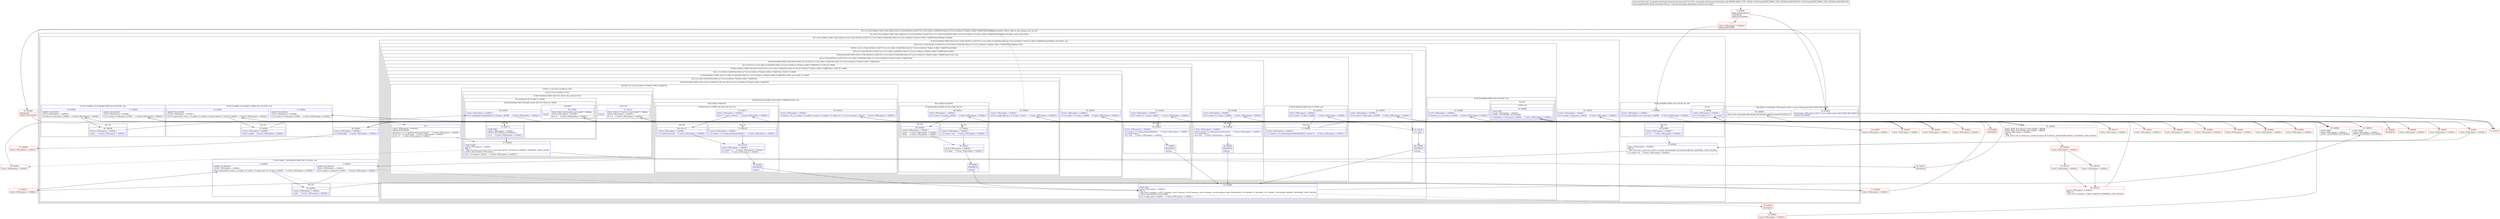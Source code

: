 digraph "CFG forcom.google.android.gms.internal.ads.zzgr.zza(JJ)V" {
subgraph cluster_Region_895274505 {
label = "R(1:(7:(1:4)(1:39)|6|(1:10)|(1:15)|(1:20)|(2:(3:(2:(1:27)|(2:30|76)(1:(2:42|77)(1:(1:(3:(1:49)(1:51)|50|78)(3:56|(1:(2:71|1)(1:(2:60|1)(1:70)))|(3:(1:68)(1:73)|69|79))))))|74|80)|(1:(0)))|36)) | DECL_VAR: int null, boolean null, int null\l";
node [shape=record,color=blue];
subgraph cluster_TryCatchRegion_468718852 {
label = "Try: R(7:(1:4)(1:39)|6|(1:10)|(1:15)|(1:20)|(2:(3:(2:(1:27)|(2:30|76)(1:(2:42|77)(1:(1:(3:(1:49)(1:51)|50|78)(3:56|(1:(2:71|1)(1:(2:60|1)(1:70)))|(3:(1:68)(1:73)|69|79))))))|74|80)|(1:(0)))|36) catches: R(2:52|54)";
node [shape=record,color=blue];
subgraph cluster_Region_1338276427 {
label = "R(7:(1:4)(1:39)|6|(1:10)|(1:15)|(1:20)|(2:(3:(2:(1:27)|(2:30|76)(1:(2:42|77)(1:(1:(3:(1:49)(1:51)|50|78)(3:56|(1:(2:71|1)(1:(2:60|1)(1:70)))|(3:(1:68)(1:73)|69|79))))))|74|80)|(1:(0)))|36)";
node [shape=record,color=blue];
subgraph cluster_IfRegion_1728803716 {
label = "IF [B:2:0x0006] THEN: R(1:4) ELSE: R(1:39)";
node [shape=record,color=blue];
Node_2 [shape=record,label="{2\:\ 0x0006|Catch:\{ IOException \-\> 0x00d2 \}\l|if (r11.zzadi.zzdh(r12) == true) goto L_0x0008     \/\/ Catch:\{ IOException \-\> 0x00d2 \}\l}"];
subgraph cluster_Region_862965225 {
label = "R(1:4)";
node [shape=record,color=blue];
Node_4 [shape=record,label="{4\:\ 0x000a|Catch:\{ IOException \-\> 0x00d2 \}\l|r0 = r11.zzaed == 0 ? 1 : r11.zzaed\l}"];
}
subgraph cluster_Region_1382216847 {
label = "R(1:39)";
node [shape=record,color=blue];
Node_39 [shape=record,label="{39\:\ 0x009b|Catch:\{ IOException \-\> 0x00d2 \}\l|r0 = 0     \/\/ Catch:\{ IOException \-\> 0x00d2 \}\l}"];
}
}
Node_6 [shape=record,label="{6\:\ 0x000d|Catch:\{ IOException \-\> 0x00d2 \}\lPHI: r0 \l  PHI: (r0v4 int) = (r0v3 int), (r0v57 int) binds: [B:39:0x009b, B:5:0x000c] A[DONT_GENERATE, DONT_INLINE]\l|r11.zzaed = r0     \/\/ Catch:\{ IOException \-\> 0x00d2 \}\l}"];
subgraph cluster_IfRegion_888460778 {
label = "IF [B:7:0x0011, B:9:0x0023] THEN: R(1:10) ELSE: null";
node [shape=record,color=blue];
Node_7 [shape=record,label="{7\:\ 0x0011|ADDED_TO_REGION\lCatch:\{ IOException \-\> 0x00d2 \}\l|if (r11.zzadq != null) goto L_0x0013     \/\/ Catch:\{ IOException \-\> 0x00d2 \}\l}"];
Node_9 [shape=record,label="{9\:\ 0x0023|ADDED_TO_REGION\lCatch:\{ IOException \-\> 0x00d2 \}\l|if (r11.zzadi.zza(r11.zzaec, r11.zzadb, r11.zzadk, r11.zzadj, true) == \-5) goto L_0x0025     \/\/ Catch:\{ IOException \-\> 0x00d2 \}\l}"];
subgraph cluster_Region_800566853 {
label = "R(1:10)";
node [shape=record,color=blue];
Node_10 [shape=record,label="{10\:\ 0x0025|Catch:\{ IOException \-\> 0x00d2 \}\l|zzef()     \/\/ Catch:\{ IOException \-\> 0x00d2 \}\l}"];
}
}
subgraph cluster_IfRegion_1137545178 {
label = "IF [B:12:0x002a, B:14:0x003c] THEN: R(1:15) ELSE: null";
node [shape=record,color=blue];
Node_12 [shape=record,label="{12\:\ 0x002a|ADDED_TO_REGION\lCatch:\{ IOException \-\> 0x00d2 \}\l|if (r11.zzado == null) goto L_0x002c     \/\/ Catch:\{ IOException \-\> 0x00d2 \}\l}"];
Node_14 [shape=record,label="{14\:\ 0x003c|ADDED_TO_REGION\lCatch:\{ IOException \-\> 0x00d2 \}\l|if (r11.zzadi.zza(r11.zzaec, r11.zzadb, r11.zzadk, r11.zzadj, false) == \-4) goto L_0x003e     \/\/ Catch:\{ IOException \-\> 0x00d2 \}\l}"];
subgraph cluster_Region_2137412468 {
label = "R(1:15)";
node [shape=record,color=blue];
Node_15 [shape=record,label="{15\:\ 0x003e|Catch:\{ IOException \-\> 0x00d2 \}\l|zza(r11.zzadk)     \/\/ Catch:\{ IOException \-\> 0x00d2 \}\l}"];
}
}
subgraph cluster_IfRegion_1831834359 {
label = "IF [B:17:0x0045, B:19:0x004b] THEN: R(1:20) ELSE: null";
node [shape=record,color=blue];
Node_17 [shape=record,label="{17\:\ 0x0045|ADDED_TO_REGION\lCatch:\{ IOException \-\> 0x00d2 \}\l|if (r11.zzadq == null) goto L_0x0047     \/\/ Catch:\{ IOException \-\> 0x00d2 \}\l}"];
Node_19 [shape=record,label="{19\:\ 0x004b|ADDED_TO_REGION\lCatch:\{ IOException \-\> 0x00d2 \}\l|if (zzeb() == true) goto L_0x004d     \/\/ Catch:\{ IOException \-\> 0x00d2 \}\l}"];
subgraph cluster_Region_2147011729 {
label = "R(1:20)";
node [shape=record,color=blue];
Node_20 [shape=record,label="{20\:\ 0x004d|Catch:\{ IOException \-\> 0x00d2 \}\l|zzea()     \/\/ Catch:\{ IOException \-\> 0x00d2 \}\l}"];
}
}
subgraph cluster_IfRegion_1357135851 {
label = "IF [B:22:0x0052] THEN: R(2:(3:(2:(1:27)|(2:30|76)(1:(2:42|77)(1:(1:(3:(1:49)(1:51)|50|78)(3:56|(1:(2:71|1)(1:(2:60|1)(1:70)))|(3:(1:68)(1:73)|69|79))))))|74|80)|(1:(0))) ELSE: null";
node [shape=record,color=blue];
Node_22 [shape=record,label="{22\:\ 0x0052|Catch:\{ IOException \-\> 0x00d2 \}\l|if (r11.zzadq != null) goto L_0x0054     \/\/ Catch:\{ IOException \-\> 0x00d2 \}\l}"];
subgraph cluster_Region_500448112 {
label = "R(2:(3:(2:(1:27)|(2:30|76)(1:(2:42|77)(1:(1:(3:(1:49)(1:51)|50|78)(3:56|(1:(2:71|1)(1:(2:60|1)(1:70)))|(3:(1:68)(1:73)|69|79))))))|74|80)|(1:(0)))";
node [shape=record,color=blue];
subgraph cluster_LoopRegion_217954839 {
label = "LOOP:0: (3:(2:(1:27)|(2:30|76)(1:(2:42|77)(1:(1:(3:(1:49)(1:51)|50|78)(3:56|(1:(2:71|1)(1:(2:60|1)(1:70)))|(3:(1:68)(1:73)|69|79))))))|74|80)";
node [shape=record,color=blue];
Node_31 [shape=record,label="{31\:\ 0x0081|LOOP_END\lCatch:\{ IOException \-\> 0x00d2 \}\lPHI: r0 \l  PHI: (r0v12 boolean) = (r0v11 boolean), (r0v31 boolean), (r0v39 boolean), (r0v43 boolean), (r0v46 boolean) binds: [B:80:0x0081, B:79:0x0081, B:78:0x0081, B:77:0x0081, B:76:0x0081] A[DONT_GENERATE, DONT_INLINE]\lLOOP:0: B:23:0x0054\-\>B:31:0x0081\l|if (r0 != false) goto L_0x0054     \/\/ Catch:\{ IOException \-\> 0x00d2 \}\l}"];
subgraph cluster_Region_279037176 {
label = "R(3:(2:(1:27)|(2:30|76)(1:(2:42|77)(1:(1:(3:(1:49)(1:51)|50|78)(3:56|(1:(2:71|1)(1:(2:60|1)(1:70)))|(3:(1:68)(1:73)|69|79))))))|74|80)";
node [shape=record,color=blue];
subgraph cluster_IfRegion_894985053 {
label = "IF [B:24:0x0056] THEN: R(2:(1:27)|(2:30|76)(1:(2:42|77)(1:(1:(3:(1:49)(1:51)|50|78)(3:56|(1:(2:71|1)(1:(2:60|1)(1:70)))|(3:(1:68)(1:73)|69|79)))))) ELSE: null";
node [shape=record,color=blue];
Node_24 [shape=record,label="{24\:\ 0x0056|Catch:\{ IOException \-\> 0x00d2 \}\l|if (r11.zzaef == false) goto L_0x0058     \/\/ Catch:\{ IOException \-\> 0x00d2 \}\l}"];
subgraph cluster_Region_1144134010 {
label = "R(2:(1:27)|(2:30|76)(1:(2:42|77)(1:(1:(3:(1:49)(1:51)|50|78)(3:56|(1:(2:71|1)(1:(2:60|1)(1:70)))|(3:(1:68)(1:73)|69|79))))))";
node [shape=record,color=blue];
subgraph cluster_IfRegion_2013373751 {
label = "IF [B:26:0x005a] THEN: R(1:27) ELSE: null";
node [shape=record,color=blue];
Node_26 [shape=record,label="{26\:\ 0x005a|Catch:\{ IOException \-\> 0x00d2 \}\l|if (r11.zzadw \< 0) goto L_0x005c     \/\/ Catch:\{ IOException \-\> 0x00d2 \}\l}"];
subgraph cluster_Region_432899362 {
label = "R(1:27)";
node [shape=record,color=blue];
Node_27 [shape=record,label="{27\:\ 0x005c|Catch:\{ IOException \-\> 0x00d2 \}\l|r11.zzadw = r11.zzadq.dequeueOutputBuffer(r11.zzadm, 0)     \/\/ Catch:\{ IOException \-\> 0x00d2 \}\l}"];
}
}
subgraph cluster_IfRegion_1870225357 {
label = "IF [B:29:0x006b] THEN: R(2:30|76) ELSE: R(1:(2:42|77)(1:(1:(3:(1:49)(1:51)|50|78)(3:56|(1:(2:71|1)(1:(2:60|1)(1:70)))|(3:(1:68)(1:73)|69|79)))))";
node [shape=record,color=blue];
Node_29 [shape=record,label="{29\:\ 0x006b|Catch:\{ IOException \-\> 0x00d2 \}\l|if (r11.zzadw == \-2) goto L_0x006d     \/\/ Catch:\{ IOException \-\> 0x00d2 \}\l}"];
subgraph cluster_Region_1371015940 {
label = "R(2:30|76)";
node [shape=record,color=blue];
Node_30 [shape=record,label="{30\:\ 0x006d|Catch:\{ IOException \-\> 0x00d2 \}\l|zza(r11.zzado, r11.zzadq.getOutputFormat())     \/\/ Catch:\{ IOException \-\> 0x00d2 \}\lr11.zzadf.zzabi++\lr0 = true     \/\/ Catch:\{ IOException \-\> 0x00d2 \}\l}"];
Node_76 [shape=record,label="{76\:\ 0x0081|SYNTHETIC\l|continue\l}"];
}
subgraph cluster_Region_995386001 {
label = "R(1:(2:42|77)(1:(1:(3:(1:49)(1:51)|50|78)(3:56|(1:(2:71|1)(1:(2:60|1)(1:70)))|(3:(1:68)(1:73)|69|79))))) | ELSE_IF_CHAIN\l";
node [shape=record,color=blue];
subgraph cluster_IfRegion_1309229265 {
label = "IF [B:41:0x00a1] THEN: R(2:42|77) ELSE: R(1:(1:(3:(1:49)(1:51)|50|78)(3:56|(1:(2:71|1)(1:(2:60|1)(1:70)))|(3:(1:68)(1:73)|69|79)))) | ELSE_IF_CHAIN\l";
node [shape=record,color=blue];
Node_41 [shape=record,label="{41\:\ 0x00a1|Catch:\{ IOException \-\> 0x00d2 \}\l|if (r11.zzadw == \-3) goto L_0x00a3     \/\/ Catch:\{ IOException \-\> 0x00d2 \}\l}"];
subgraph cluster_Region_1335922700 {
label = "R(2:42|77)";
node [shape=record,color=blue];
Node_42 [shape=record,label="{42\:\ 0x00a3|Catch:\{ IOException \-\> 0x00d2 \}\l|r11.zzadt = r11.zzadq.getOutputBuffers()     \/\/ Catch:\{ IOException \-\> 0x00d2 \}\lr11.zzadf.zzabj++\lr0 = true     \/\/ Catch:\{ IOException \-\> 0x00d2 \}\l}"];
Node_77 [shape=record,label="{77\:\ 0x0081|SYNTHETIC\l|continue\l}"];
}
subgraph cluster_Region_991439015 {
label = "R(1:(1:(3:(1:49)(1:51)|50|78)(3:56|(1:(2:71|1)(1:(2:60|1)(1:70)))|(3:(1:68)(1:73)|69|79)))) | ELSE_IF_CHAIN\l";
node [shape=record,color=blue];
subgraph cluster_IfRegion_507158334 {
label = "IF [B:44:0x00b7] THEN: R(1:(3:(1:49)(1:51)|50|78)(3:56|(1:(2:71|1)(1:(2:60|1)(1:70)))|(3:(1:68)(1:73)|69|79))) ELSE: null | ELSE_IF_CHAIN\l";
node [shape=record,color=blue];
Node_44 [shape=record,label="{44\:\ 0x00b7|Catch:\{ IOException \-\> 0x00d2 \}\l|if (r11.zzadw \>= 0) goto L_0x00b9     \/\/ Catch:\{ IOException \-\> 0x00d2 \}\l}"];
subgraph cluster_Region_107095682 {
label = "R(1:(3:(1:49)(1:51)|50|78)(3:56|(1:(2:71|1)(1:(2:60|1)(1:70)))|(3:(1:68)(1:73)|69|79)))";
node [shape=record,color=blue];
subgraph cluster_IfRegion_48886103 {
label = "IF [B:46:0x00bf] THEN: R(3:(1:49)(1:51)|50|78) ELSE: R(3:56|(1:(2:71|1)(1:(2:60|1)(1:70)))|(3:(1:68)(1:73)|69|79))";
node [shape=record,color=blue];
Node_46 [shape=record,label="{46\:\ 0x00bf|Catch:\{ IOException \-\> 0x00d2 \}\l|if ((r11.zzadm.flags & 4) != 0) goto L_0x00c1     \/\/ Catch:\{ IOException \-\> 0x00d2 \}\l}"];
subgraph cluster_Region_40703277 {
label = "R(3:(1:49)(1:51)|50|78)";
node [shape=record,color=blue];
subgraph cluster_IfRegion_2018426045 {
label = "IF [B:48:0x00c4] THEN: R(1:49) ELSE: R(1:51)";
node [shape=record,color=blue];
Node_48 [shape=record,label="{48\:\ 0x00c4|Catch:\{ IOException \-\> 0x00d2 \}\l|if (r11.zzaea == 2) goto L_0x00c6     \/\/ Catch:\{ IOException \-\> 0x00d2 \}\l}"];
subgraph cluster_Region_851906533 {
label = "R(1:49)";
node [shape=record,color=blue];
Node_49 [shape=record,label="{49\:\ 0x00c6|Catch:\{ IOException \-\> 0x00d2 \}\l|zzed()     \/\/ Catch:\{ IOException \-\> 0x00d2 \}\lzzea()     \/\/ Catch:\{ IOException \-\> 0x00d2 \}\l}"];
}
subgraph cluster_Region_621181193 {
label = "R(1:51)";
node [shape=record,color=blue];
Node_51 [shape=record,label="{51\:\ 0x00ce|Catch:\{ IOException \-\> 0x00d2 \}\l|r11.zzaef = true     \/\/ Catch:\{ IOException \-\> 0x00d2 \}\l}"];
}
}
Node_50 [shape=record,label="{50\:\ 0x00cc|Catch:\{ IOException \-\> 0x00d2 \}\l|r0 = false     \/\/ Catch:\{ IOException \-\> 0x00d2 \}\l}"];
Node_78 [shape=record,label="{78\:\ 0x0081|SYNTHETIC\l|continue\l}"];
}
subgraph cluster_Region_1683820207 {
label = "R(3:56|(1:(2:71|1)(1:(2:60|1)(1:70)))|(3:(1:68)(1:73)|69|79))";
node [shape=record,color=blue];
Node_56 [shape=record,label="{56\:\ ?|Catch:\{ IOException \-\> 0x00d2 \}\lSplitter:B:55:0x00d9\l|long long r2 = r11.zzadm.presentationTimeUs     \/\/ Catch:\{ IOException \-\> 0x00d2 \}\lint int r4 = r11.zzadl.size()     \/\/ Catch:\{ IOException \-\> 0x00d2 \}\lint r1 = 0     \/\/ Catch:\{ IOException \-\> 0x00d2 \}\l}"];
subgraph cluster_LoopRegion_1747474359 {
label = "LOOP:2: (1:(2:71|1)(1:(2:60|1)(1:70)))";
node [shape=record,color=blue];
subgraph cluster_Region_1695458651 {
label = "R(1:(2:71|1)(1:(2:60|1)(1:70)))";
node [shape=record,color=blue];
subgraph cluster_IfRegion_1159227990 {
label = "IF [B:57:0x00e4] THEN: R(2:71|1) ELSE: R(1:(2:60|1)(1:70))";
node [shape=record,color=blue];
Node_57 [shape=record,label="{57\:\ 0x00e4|LOOP_START\lCatch:\{ IOException \-\> 0x00d2 \}\lPHI: r1 \l  PHI: (r1v4 int) = (r1v3 int), (r1v11 int) binds: [B:56:?, B:70:0x011e] A[DONT_GENERATE, DONT_INLINE]\lLOOP:2: B:57:0x00e4\-\>B:70:0x011e\l|if (r1 \>= r4) goto L_0x0121     \/\/ Catch:\{ IOException \-\> 0x00d2 \}\l}"];
subgraph cluster_Region_1274435064 {
label = "R(2:71|1)";
node [shape=record,color=blue];
Node_71 [shape=record,label="{71\:\ 0x0121|EDGE_INSN: B:71:0x0121\-\>B:61:0x00f7 ?: BREAK  \lCatch:\{ IOException \-\> 0x00d2 \}\l|r0 = \-1     \/\/ Catch:\{ IOException \-\> 0x00d2 \}\l}"];
Node_InsnContainer_1866212920 [shape=record,label="{|break\l}"];
}
subgraph cluster_Region_2045039847 {
label = "R(1:(2:60|1)(1:70)) | ELSE_IF_CHAIN\l";
node [shape=record,color=blue];
subgraph cluster_IfRegion_250850164 {
label = "IF [B:59:0x00f4] THEN: R(2:60|1) ELSE: R(1:70) | ELSE_IF_CHAIN\l";
node [shape=record,color=blue];
Node_59 [shape=record,label="{59\:\ 0x00f4|Catch:\{ IOException \-\> 0x00d2 \}\l|if (r11.zzadl.get(r1).longValue() == r2) goto L_0x00f6     \/\/ Catch:\{ IOException \-\> 0x00d2 \}\l}"];
subgraph cluster_Region_1481502094 {
label = "R(2:60|1)";
node [shape=record,color=blue];
Node_60 [shape=record,label="{60\:\ 0x00f6|EDGE_INSN: B:60:0x00f6\-\>B:61:0x00f7 ?: BREAK  \lCatch:\{ IOException \-\> 0x00d2 \}\l|r0 = r1     \/\/ Catch:\{ IOException \-\> 0x00d2 \}\l}"];
Node_InsnContainer_1398514051 [shape=record,label="{|break\l}"];
}
subgraph cluster_Region_1416210906 {
label = "R(1:70)";
node [shape=record,color=blue];
Node_70 [shape=record,label="{70\:\ 0x011e|LOOP_END\lCatch:\{ IOException \-\> 0x00d2 \}\lLOOP:2: B:57:0x00e4\-\>B:70:0x011e\l|r1++     \/\/ Catch:\{ IOException \-\> 0x00d2 \}\l}"];
}
}
}
}
}
}
subgraph cluster_IfRegion_1139798734 {
label = "IF [B:65:0x010e] THEN: R(3:(1:68)(1:73)|69|79) ELSE: null";
node [shape=record,color=blue];
Node_65 [shape=record,label="{65\:\ 0x010e|Catch:\{ IOException \-\> 0x00d2 \}\l|if (zza(r12, r14, r11.zzadq, r11.zzadt[r11.zzadw], r11.zzadm, r11.zzadw, r0 != \-1) == true) goto L_0x0110     \/\/ Catch:\{ IOException \-\> 0x00d2 \}\l}"];
subgraph cluster_Region_1198409667 {
label = "R(3:(1:68)(1:73)|69|79)";
node [shape=record,color=blue];
subgraph cluster_IfRegion_1298923885 {
label = "IF [B:67:0x0111] THEN: R(1:68) ELSE: R(1:73)";
node [shape=record,color=blue];
Node_67 [shape=record,label="{67\:\ 0x0111|Catch:\{ IOException \-\> 0x00d2 \}\l|if (r0 != \-1) goto L_0x0113     \/\/ Catch:\{ IOException \-\> 0x00d2 \}\l}"];
subgraph cluster_Region_309372875 {
label = "R(1:68)";
node [shape=record,color=blue];
Node_68 [shape=record,label="{68\:\ 0x0113|Catch:\{ IOException \-\> 0x00d2 \}\l|r11.zzadl.remove(r0)     \/\/ Catch:\{ IOException \-\> 0x00d2 \}\l}"];
}
subgraph cluster_Region_480857023 {
label = "R(1:73)";
node [shape=record,color=blue];
Node_73 [shape=record,label="{73\:\ 0x0125|Catch:\{ IOException \-\> 0x00d2 \}\l|r11.zzadb = r11.zzadm.presentationTimeUs     \/\/ Catch:\{ IOException \-\> 0x00d2 \}\l}"];
}
}
Node_69 [shape=record,label="{69\:\ 0x0118|Catch:\{ IOException \-\> 0x00d2 \}\l|r11.zzadw = \-1     \/\/ Catch:\{ IOException \-\> 0x00d2 \}\lr0 = true     \/\/ Catch:\{ IOException \-\> 0x00d2 \}\l}"];
Node_79 [shape=record,label="{79\:\ 0x0081|SYNTHETIC\l|continue\l}"];
}
}
}
}
}
}
}
}
}
}
}
}
Node_74 [shape=record,label="{74\:\ 0x012c|r0 = false\l}"];
Node_80 [shape=record,label="{80\:\ 0x0081|SYNTHETIC\l|continue\l}"];
}
}
subgraph cluster_IfRegion_543990630 {
label = "IF [B:33:0x0088] THEN: R(1:(0)) ELSE: null";
node [shape=record,color=blue];
Node_33 [shape=record,label="{33\:\ 0x0088|Catch:\{ IOException \-\> 0x00d2 \}\l|if (zze(true) == true) goto L_0x008a     \/\/ Catch:\{ IOException \-\> 0x00d2 \}\l}"];
subgraph cluster_Region_220637551 {
label = "R(1:(0))";
node [shape=record,color=blue];
subgraph cluster_LoopRegion_452925951 {
label = "LOOP:1: (0)";
node [shape=record,color=blue];
Node_35 [shape=record,label="{35\:\ 0x008f|LOOP_END\lCatch:\{ IOException \-\> 0x00d2 \}\lLOOP:1: B:34:0x008a\-\>B:35:0x008f\l|if (zze(false) != false) goto L_0x008a     \/\/ Catch:\{ IOException \-\> 0x00d2 \}\l}"];
subgraph cluster_Region_1289571756 {
label = "R(0)";
node [shape=record,color=blue];
}
}
}
}
}
}
Node_36 [shape=record,label="{36\:\ 0x0091|Catch:\{ IOException \-\> 0x00d2 \}\l|r11.zzadf.zzdk()     \/\/ Catch:\{ IOException \-\> 0x00d2 \}\l}"];
}
subgraph cluster_Region_166699202 {
label = "R(2:52|54) | ExcHandler: IOException (r0v0 'e' java.io.IOException A[CUSTOM_DECLARE])\l";
node [shape=record,color=blue];
Node_52 [shape=record,label="{52\:\ 0x00d2|ExcHandler: IOException (r0v0 'e' java.io.IOException A[CUSTOM_DECLARE])\lSplitter:B:0:0x0000\l}"];
Node_54 [shape=record,label="{54\:\ 0x00d8|throw new com.google.android.gms.internal.ads.zzgd((java.lang.Throwable) r0)\l}"];
}
}
}
subgraph cluster_Region_166699202 {
label = "R(2:52|54) | ExcHandler: IOException (r0v0 'e' java.io.IOException A[CUSTOM_DECLARE])\l";
node [shape=record,color=blue];
Node_52 [shape=record,label="{52\:\ 0x00d2|ExcHandler: IOException (r0v0 'e' java.io.IOException A[CUSTOM_DECLARE])\lSplitter:B:0:0x0000\l}"];
Node_54 [shape=record,label="{54\:\ 0x00d8|throw new com.google.android.gms.internal.ads.zzgd((java.lang.Throwable) r0)\l}"];
}
Node_0 [shape=record,color=red,label="{0\:\ 0x0000|MTH_ENTER_BLOCK\lSYNTHETIC\lSplitter:B:0:0x0000\l}"];
Node_1 [shape=record,color=red,label="{1\:\ ?|Catch:\{ IOException \-\> 0x00d2 \}\lSplitter:B:0:0x0000\l}"];
Node_3 [shape=record,color=red,label="{3\:\ 0x0008|Catch:\{ IOException \-\> 0x00d2 \}\l}"];
Node_5 [shape=record,color=red,label="{5\:\ 0x000c|Catch:\{ IOException \-\> 0x00d2 \}\l}"];
Node_8 [shape=record,color=red,label="{8\:\ 0x0013|Catch:\{ IOException \-\> 0x00d2 \}\l}"];
Node_11 [shape=record,color=red,label="{11\:\ 0x0028|Catch:\{ IOException \-\> 0x00d2 \}\l}"];
Node_13 [shape=record,color=red,label="{13\:\ 0x002c|Catch:\{ IOException \-\> 0x00d2 \}\l}"];
Node_16 [shape=record,color=red,label="{16\:\ 0x0043|Catch:\{ IOException \-\> 0x00d2 \}\l}"];
Node_18 [shape=record,color=red,label="{18\:\ 0x0047|Catch:\{ IOException \-\> 0x00d2 \}\l}"];
Node_21 [shape=record,color=red,label="{21\:\ 0x0050|Catch:\{ IOException \-\> 0x00d2 \}\l}"];
Node_23 [shape=record,color=red,label="{23\:\ 0x0054|LOOP_START\lCatch:\{ IOException \-\> 0x00d2 \}\lLOOP:0: B:23:0x0054\-\>B:31:0x0081\l}"];
Node_25 [shape=record,color=red,label="{25\:\ 0x0058|Catch:\{ IOException \-\> 0x00d2 \}\l}"];
Node_28 [shape=record,color=red,label="{28\:\ 0x0068|Catch:\{ IOException \-\> 0x00d2 \}\l}"];
Node_32 [shape=record,color=red,label="{32\:\ 0x0083|Catch:\{ IOException \-\> 0x00d2 \}\l}"];
Node_34 [shape=record,color=red,label="{34\:\ 0x008a|LOOP_START\lCatch:\{ IOException \-\> 0x00d2 \}\lLOOP:1: B:34:0x008a\-\>B:35:0x008f\l}"];
Node_37 [shape=record,color=red,label="{37\:\ 0x0096|Catch:\{ IOException \-\> 0x00d2 \}\l}"];
Node_38 [shape=record,color=red,label="{38\:\ 0x0097|Catch:\{ IOException \-\> 0x00d2 \}\l}"];
Node_40 [shape=record,color=red,label="{40\:\ 0x009e|Catch:\{ IOException \-\> 0x00d2 \}\l}"];
Node_43 [shape=record,color=red,label="{43\:\ 0x00b5|Catch:\{ IOException \-\> 0x00d2 \}\l}"];
Node_45 [shape=record,color=red,label="{45\:\ 0x00b9|Catch:\{ IOException \-\> 0x00d2 \}\l}"];
Node_47 [shape=record,color=red,label="{47\:\ 0x00c1|Catch:\{ IOException \-\> 0x00d2 \}\l}"];
Node_53 [shape=record,color=red,label="{53\:\ 0x00d3}"];
Node_55 [shape=record,color=red,label="{55\:\ 0x00d9|SYNTHETIC\lSplitter:B:55:0x00d9\l}"];
Node_58 [shape=record,color=red,label="{58\:\ 0x00e6|Catch:\{ IOException \-\> 0x00d2 \}\l}"];
Node_61 [shape=record,color=red,label="{61\:\ 0x00f7|EDGE_INSN: B:71:0x0121\-\>B:61:0x00f7 ?: BREAK  \lEDGE_INSN: B:60:0x00f6\-\>B:61:0x00f7 ?: BREAK  \lCatch:\{ IOException \-\> 0x00d2 \}\lPHI: r0 \l  PHI: (r0v27 int) = (r0v26 int), (r0v36 int) binds: [B:71:0x0121, B:60:0x00f6] A[DONT_GENERATE, DONT_INLINE]\l}"];
Node_62 [shape=record,color=red,label="{62\:\ 0x0104|Catch:\{ IOException \-\> 0x00d2 \}\l}"];
Node_63 [shape=record,color=red,label="{63\:\ 0x0106|Catch:\{ IOException \-\> 0x00d2 \}\l}"];
Node_64 [shape=record,color=red,label="{64\:\ 0x0107|Catch:\{ IOException \-\> 0x00d2 \}\lPHI: r10 \l  PHI: (r10v1 boolean) =  binds: [] A[DONT_GENERATE, DONT_INLINE]\l}"];
Node_66 [shape=record,color=red,label="{66\:\ 0x0110|Catch:\{ IOException \-\> 0x00d2 \}\l}"];
Node_72 [shape=record,color=red,label="{72\:\ 0x0123|Catch:\{ IOException \-\> 0x00d2 \}\l}"];
Node_75 [shape=record,color=red,label="{75\:\ 0x0083|SYNTHETIC\l}"];
Node_81 [shape=record,color=red,label="{81\:\ 0x0091|SYNTHETIC\l}"];
Node_82 [shape=record,color=red,label="{82\:\ 0x0121|SYNTHETIC\l}"];
Node_83 [shape=record,color=red,label="{83\:\ 0x00f6|SYNTHETIC\l}"];
MethodNode[shape=record,label="{protected final void com.google.android.gms.internal.ads.zzgr.zza((r11v0 'this' com.google.android.gms.internal.ads.zzgr A[IMMUTABLE_TYPE, THIS]), (r12v0 long A[IMMUTABLE_TYPE, METHOD_ARGUMENT]), (r14v0 long A[IMMUTABLE_TYPE, METHOD_ARGUMENT]))  | Annotation[SYSTEM, dalvik.annotation.Throws, \{value=[com.google.android.gms.internal.ads.zzgd]\}]\l}"];
MethodNode -> Node_0;
Node_2 -> Node_3;
Node_2 -> Node_39[style=dashed];
Node_4 -> Node_5;
Node_4 -> Node_38;
Node_39 -> Node_6;
Node_6 -> Node_7;
Node_7 -> Node_8;
Node_7 -> Node_11[style=dashed];
Node_9 -> Node_10;
Node_9 -> Node_11[style=dashed];
Node_10 -> Node_11;
Node_12 -> Node_13;
Node_12 -> Node_16[style=dashed];
Node_14 -> Node_15;
Node_14 -> Node_16[style=dashed];
Node_15 -> Node_16;
Node_17 -> Node_18;
Node_17 -> Node_21[style=dashed];
Node_19 -> Node_20;
Node_19 -> Node_21[style=dashed];
Node_20 -> Node_21;
Node_22 -> Node_23;
Node_22 -> Node_36[style=dashed];
Node_31 -> Node_23;
Node_31 -> Node_75[style=dashed];
Node_24 -> Node_25;
Node_24 -> Node_74[style=dashed];
Node_26 -> Node_27;
Node_26 -> Node_28[style=dashed];
Node_27 -> Node_28;
Node_29 -> Node_30;
Node_29 -> Node_40[style=dashed];
Node_30 -> Node_76;
Node_76 -> Node_31;
Node_41 -> Node_42;
Node_41 -> Node_43[style=dashed];
Node_42 -> Node_77;
Node_77 -> Node_31;
Node_44 -> Node_45;
Node_44 -> Node_74[style=dashed];
Node_46 -> Node_47;
Node_46 -> Node_55[style=dashed];
Node_48 -> Node_49;
Node_48 -> Node_51[style=dashed];
Node_49 -> Node_50;
Node_51 -> Node_50;
Node_50 -> Node_78;
Node_78 -> Node_31;
Node_56 -> Node_57;
Node_57 -> Node_58[style=dashed];
Node_57 -> Node_82;
Node_71 -> Node_61;
Node_59 -> Node_70[style=dashed];
Node_59 -> Node_83;
Node_60 -> Node_61;
Node_70 -> Node_57;
Node_65 -> Node_66;
Node_65 -> Node_74[style=dashed];
Node_67 -> Node_68;
Node_67 -> Node_73[style=dashed];
Node_68 -> Node_69;
Node_73 -> Node_69;
Node_69 -> Node_79;
Node_79 -> Node_31;
Node_74 -> Node_80;
Node_80 -> Node_31;
Node_33 -> Node_34;
Node_33 -> Node_36[style=dashed];
Node_35 -> Node_34;
Node_35 -> Node_81[style=dashed];
Node_36 -> Node_37;
Node_52 -> Node_53;
Node_52 -> Node_53;
Node_0 -> Node_1;
Node_0 -> Node_52;
Node_1 -> Node_2;
Node_3 -> Node_4;
Node_5 -> Node_6;
Node_8 -> Node_9;
Node_11 -> Node_12;
Node_13 -> Node_14;
Node_16 -> Node_17;
Node_18 -> Node_19;
Node_21 -> Node_22;
Node_23 -> Node_24;
Node_25 -> Node_26;
Node_28 -> Node_29;
Node_32 -> Node_33;
Node_34 -> Node_35;
Node_38 -> Node_6;
Node_40 -> Node_41;
Node_43 -> Node_44;
Node_45 -> Node_46;
Node_47 -> Node_48;
Node_53 -> Node_54;
Node_55 -> Node_56;
Node_55 -> Node_52;
Node_58 -> Node_59;
Node_61 -> Node_62;
Node_62 -> Node_63;
Node_62 -> Node_72;
Node_63 -> Node_64;
Node_64 -> Node_65;
Node_66 -> Node_67;
Node_72 -> Node_64;
Node_75 -> Node_32;
Node_81 -> Node_36;
Node_82 -> Node_71;
Node_83 -> Node_60;
}

